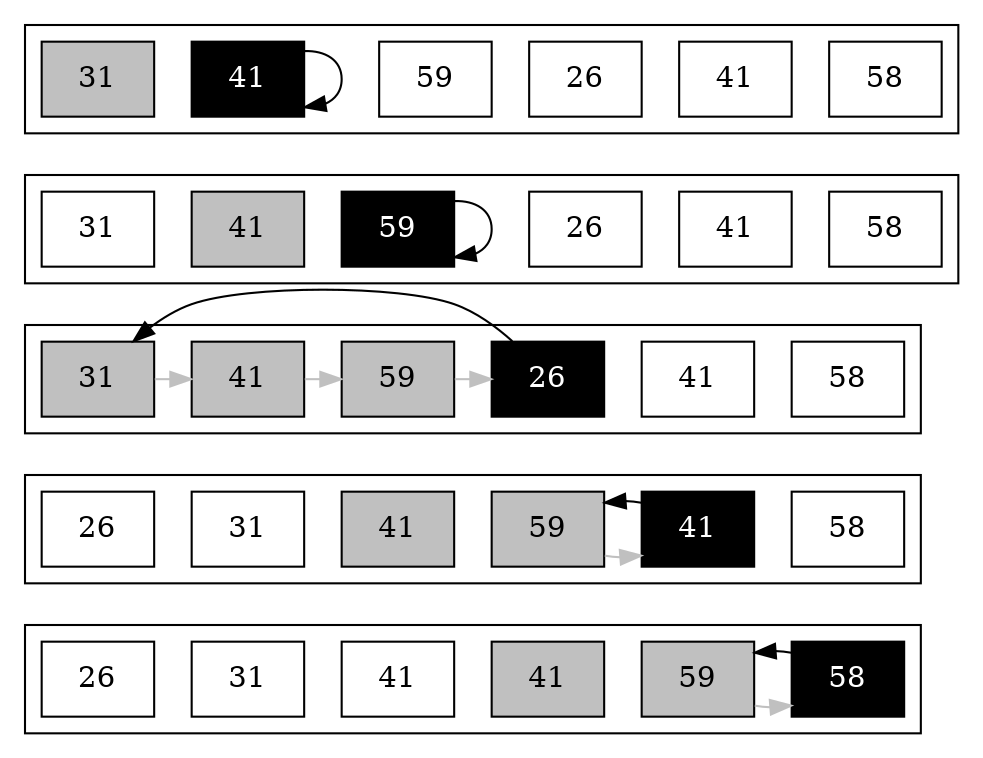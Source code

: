 digraph
{
    node [shape = box, style = filled, fillcolor = white];

    subgraph cluster_0
    {
        f0 [label = 58];
        e0 [label = 41];
        d0 [label = 26];
        c0 [label = 59];
        b0 [label = 41, fillcolor = black, fontcolor = white];
        a0 [label = 31, fillcolor = gray];

        { rank = same; a0, b0, c0, d0, e0, f0 }

        b0 -> b0;
    }

    subgraph cluster_1
    {
        f1 [label = 58];
        e1 [label = 41];
        d1 [label = 26];
        c1 [label = 59, fillcolor = black, fontcolor = white];
        b1 [label = 41, fillcolor = gray];
        a1 [label = 31];

        { rank = same; a1, b1, c1, d1, e1, f1 }

        c1 -> c1;
    }

    subgraph cluster_2
    {
        f2 [label = 58, shape = box];
        e2 [label = 41, shape = box];
        d2 [label = 26, shape = box, style = filled, fillcolor = black, fontcolor = white];
        c2 [label = 59, shape = box, style = filled, fillcolor = gray];
        b2 [label = 41, shape = box, style = filled, fillcolor = gray];
        a2 [label = 31, shape = box, style = filled, fillcolor = gray];

        { rank = same; a2, b2, c2, d2, e2, f2 }

        a2 -> b2 -> c2 -> d2 [color = gray];
        d2 -> a2;
    }

    subgraph cluster_3
    {
        f3 [label = 58, shape = box];
        e3 [label = 41, shape = box, style = filled, fillcolor = black, fontcolor = white];
        d3 [label = 59, shape = box, style = filled, fillcolor = gray];
        c3 [label = 41, shape = box, style = filled, fillcolor = gray];
        b3 [label = 31, shape = box];
        a3 [label = 26, shape = box];

        { rank = same; a3, b3, c3, d3, e3, f3 }

        d3 -> e3 [color = gray];
        e3 -> d3;
    }

    subgraph cluster_4
    {
        f4 [label = 58, shape = box, style = filled, fillcolor = black, fontcolor = white];
        e4 [label = 59, shape = box, style = filled, fillcolor = gray];
        d4 [label = 41, shape = box, style = filled, fillcolor = gray];
        c4 [label = 41, shape = box];
        b4 [label = 31, shape = box];
        a4 [label = 26, shape = box];

        { rank = same; a4, b4, c4, d4, e4, f4 }

        e4 -> f4 [color = gray];
        f4 -> e4;
    }

    a0 -> a1 -> a2 -> a3 -> a4 [style = invis];
}
